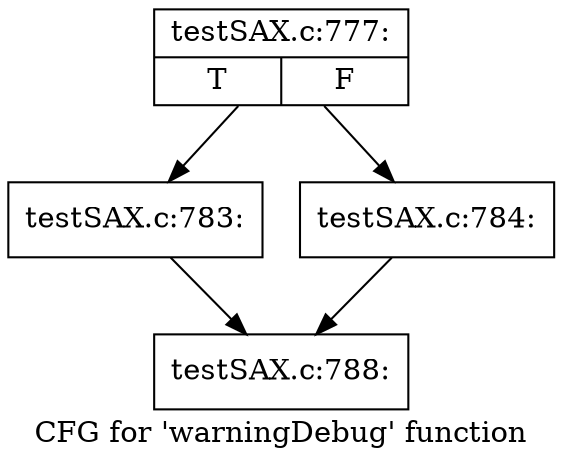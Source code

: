 digraph "CFG for 'warningDebug' function" {
	label="CFG for 'warningDebug' function";

	Node0x48898f0 [shape=record,label="{testSAX.c:777:|{<s0>T|<s1>F}}"];
	Node0x48898f0 -> Node0x488c1b0;
	Node0x48898f0 -> Node0x488c200;
	Node0x488c1b0 [shape=record,label="{testSAX.c:783:}"];
	Node0x488c1b0 -> Node0x488a8f0;
	Node0x488c200 [shape=record,label="{testSAX.c:784:}"];
	Node0x488c200 -> Node0x488a8f0;
	Node0x488a8f0 [shape=record,label="{testSAX.c:788:}"];
}
